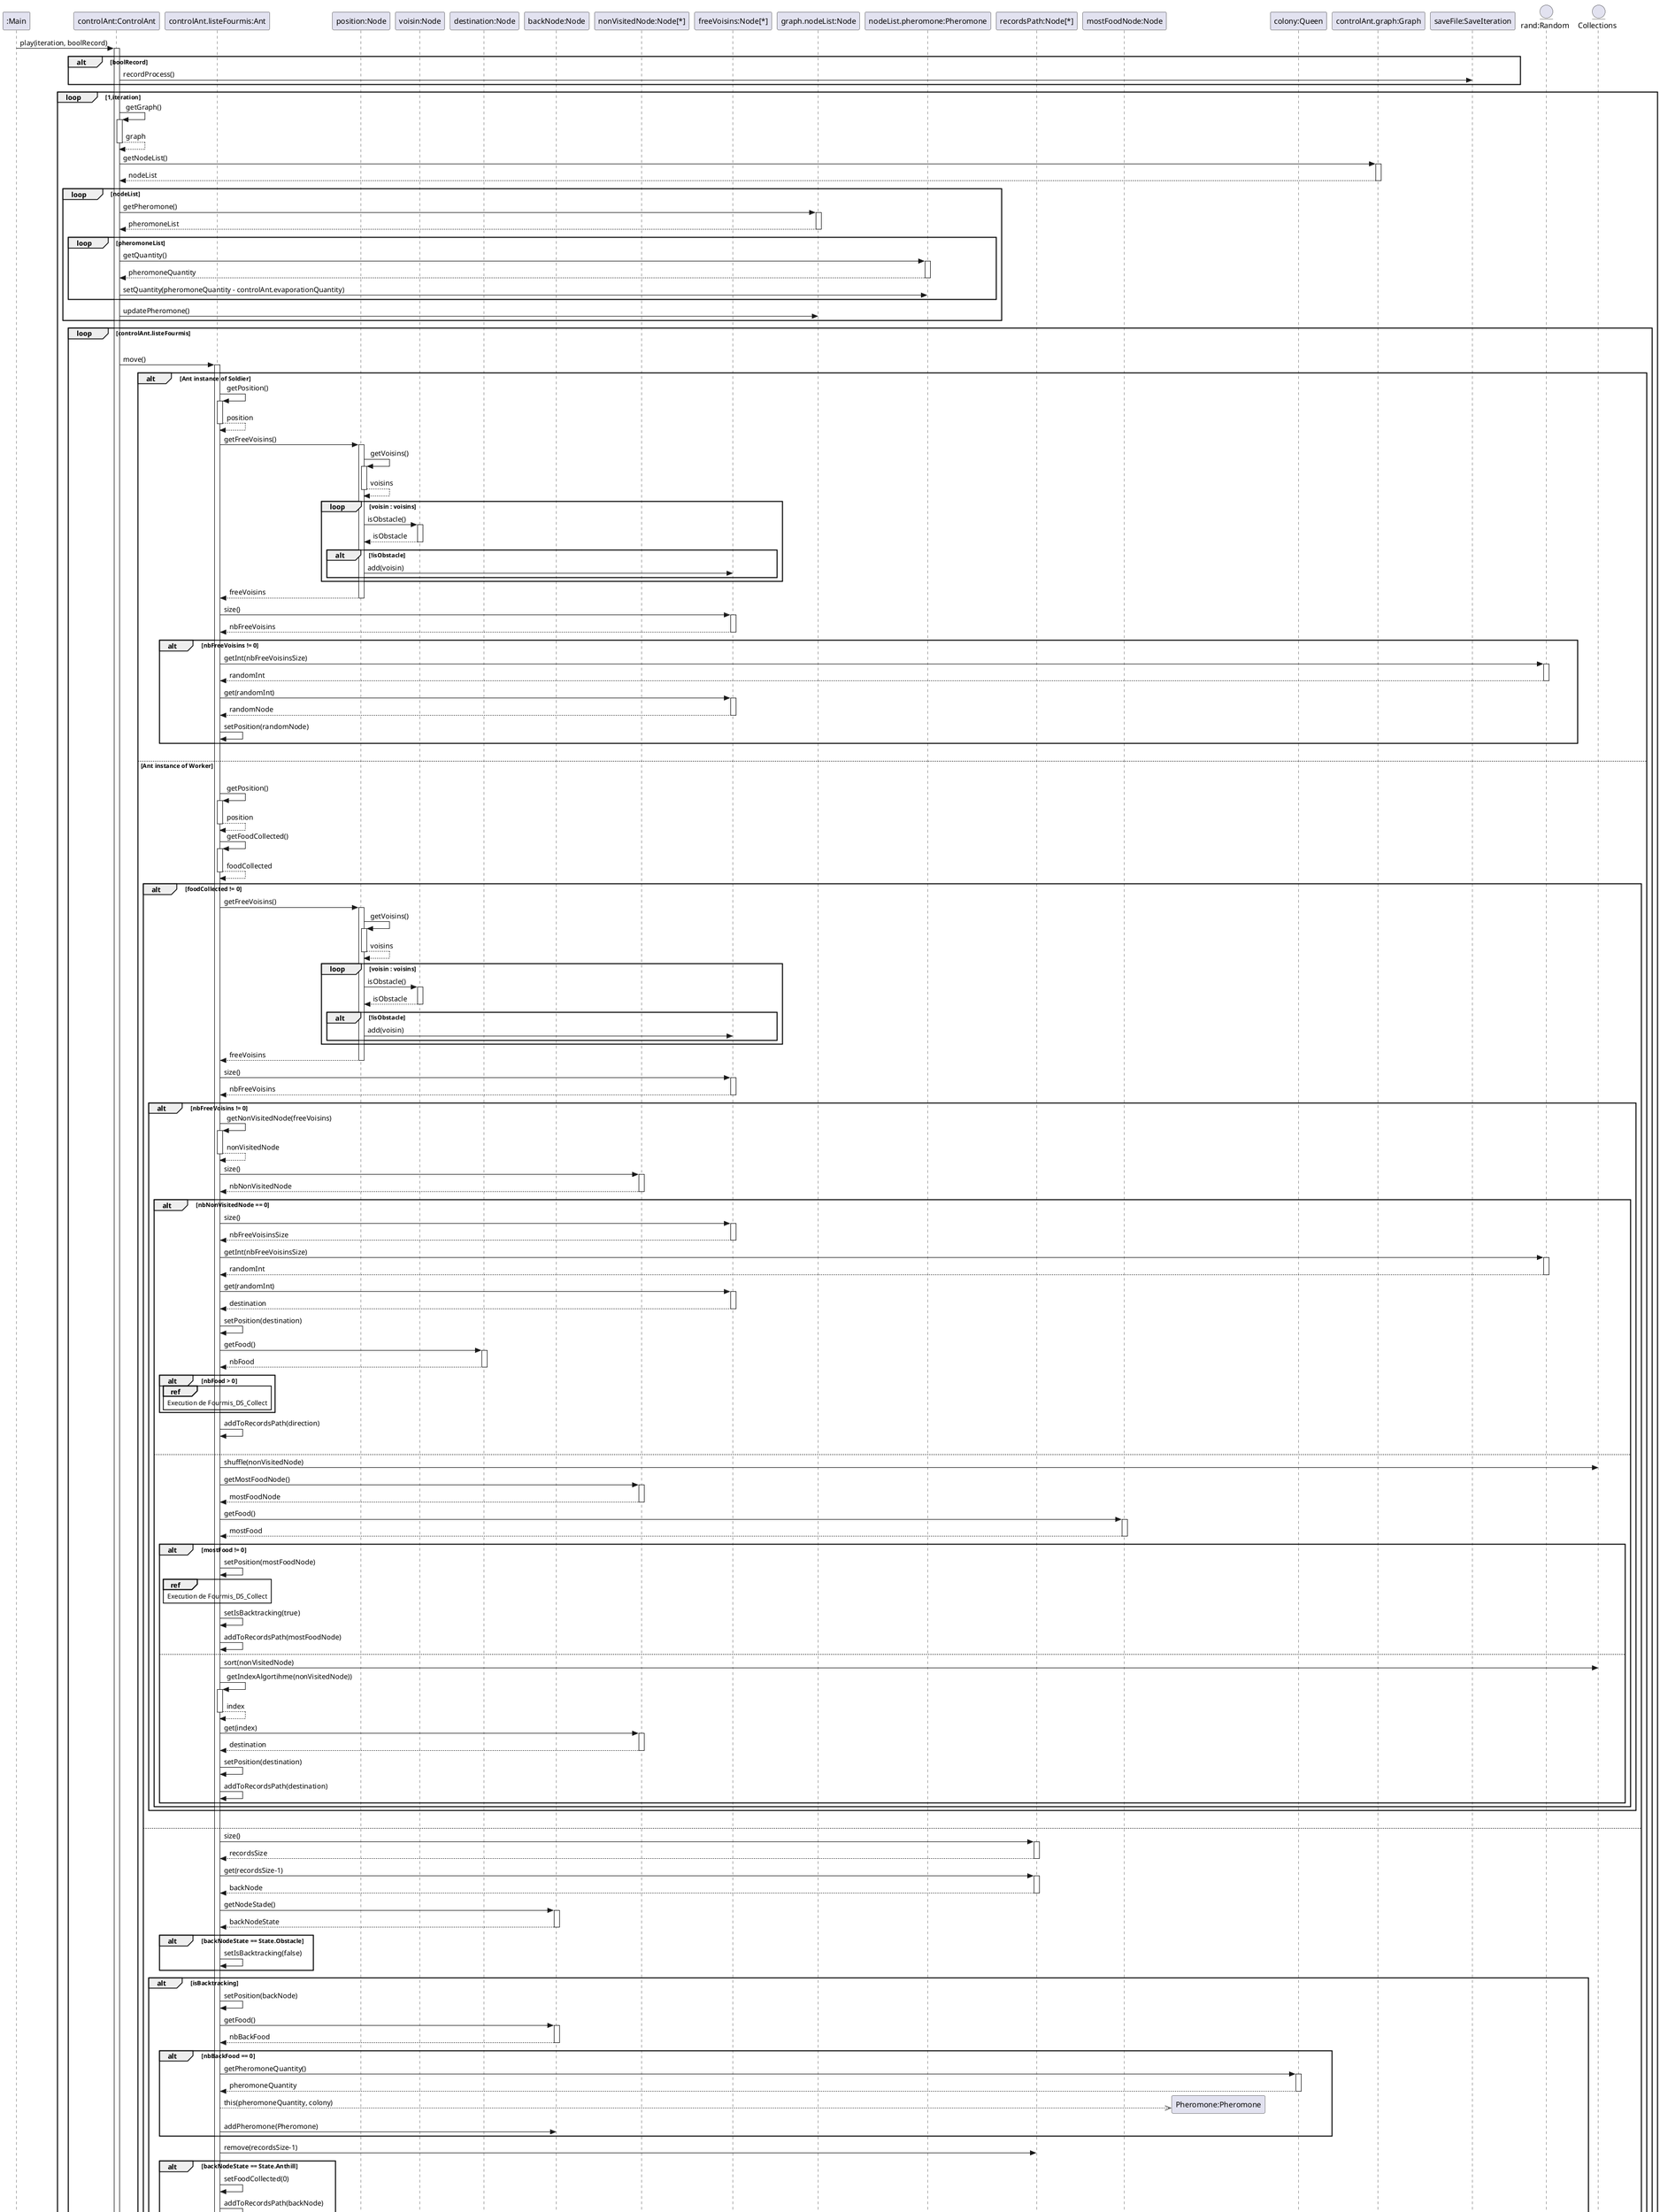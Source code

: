 @startuml
'https://plantuml.com/sequence-diagram
skinparam style strictuml
'autonumber
hide footbox

'title Méthode jouer()
participant ":Main" as main
participant "controlAnt:ControlAnt" as controlAnt
participant "controlAnt.listeFourmis:Ant" as ant
participant "position:Node" as position
participant "voisin:Node" as voisin
participant "destination:Node" as destination
participant "backNode:Node" as backNode
participant "nonVisitedNode:Node[*]" as nonVisitedNode
participant "freeVoisins:Node[*]" as freeVoisins
participant "graph.nodeList:Node" as node
participant "nodeList.pheromone:Pheromone" as pheromones
participant "recordsPath:Node[*]" as recordsPath
participant "mostFoodNode:Node" as mostFoodNode
participant "Pheromone:Pheromone" as pheromone
participant "colony:Queen" as colony
participant "controlAnt.graph:Graph" as graph
participant "saveFile:SaveIteration" as saveFile
entity "rand:Random" as random
entity "Collections" as collections

'Pour le bitset.. prof a dit pas besoin
'participant ":Graphe" as graphe
'participant "bitPlay:BitSet[][]" as bitPlay
'participant "bitPlay[i][j]:BitSet" as bitSet

main -> controlAnt ++ : play(iteration, boolRecord)

    'Si le boolean est a true : enregistrement !
    alt boolRecord
                controlAnt -> saveFile : recordProcess()
    end

    loop 1,iteration

        controlAnt -> controlAnt ++ : getGraph()
        return graph

        controlAnt -> graph ++ : getNodeList()
        return nodeList

        loop nodeList
            controlAnt -> node++: getPheromone()
            return pheromoneList
            loop pheromoneList
                controlAnt -> pheromones ++ : getQuantity()
                return pheromoneQuantity

                controlAnt -> pheromones : setQuantity(pheromoneQuantity - controlAnt.evaporationQuantity)
            end
            controlAnt -> node : updatePheromone()
        end

        loop controlAnt.listeFourmis
        |||
            controlAnt -> ant ++ : move()
            alt Ant instance of Soldier

                ant -> ant  ++ : getPosition()
                return position

                ant -> position ++ : getFreeVoisins()
                    position -> position ++ : getVoisins()
                    return voisins
                    loop voisin : voisins

                    position -> voisin ++ : isObstacle()
                    return isObstacle

                        alt !isObstacle
                            position -> freeVoisins : add(voisin)
                        end
                    end
                return freeVoisins

                ant -> freeVoisins ++ : size()
                return nbFreeVoisins

                alt nbFreeVoisins != 0
                    'nextInt() en Java
                    ant -> random ++ : getInt(nbFreeVoisinsSize)
                    return randomInt

                    ant -> freeVoisins ++ : get(randomInt)
                    return randomNode

                    ant -> ant : setPosition(randomNode)
                end

            |||
            else Ant instance of Worker
            |||
                            ant -> ant  ++ : getPosition()
                            return position
                            ant -> ant ++: getFoodCollected()
                            return foodCollected

                            alt foodCollected != 0
                                ant -> position ++ : getFreeVoisins()
                                    position -> position ++ : getVoisins()
                                    return voisins
                                    loop voisin : voisins

                                    position -> voisin ++ : isObstacle()
                                    return isObstacle

                                        alt !isObstacle
                                            position -> freeVoisins : add(voisin)
                                        end
                                    end
                                return freeVoisins

                                ant -> freeVoisins ++ : size()
                                return nbFreeVoisins






                                alt nbFreeVoisins != 0

                                    ant -> ant ++ : getNonVisitedNode(freeVoisins)
                                    '!!!!!!!!!!!!!!!!!!!!!!!!!!!!!!!!!!!!!!!!!!!!!!
                                    return nonVisitedNode

                                    ant -> nonVisitedNode ++ : size()
                                    return nbNonVisitedNode

                                    alt nbNonVisitedNode == 0
                                        'nextInt() en Java
                                        ant -> freeVoisins ++: size()
                                        return nbFreeVoisinsSize
                                        ant -> random ++ : getInt(nbFreeVoisinsSize)
                                        return randomInt

                                        ant -> freeVoisins ++ : get(randomInt)
                                        return destination

                                        ant -> ant : setPosition(destination)

                                        ant -> destination ++ : getFood()
                                        return nbFood

                                        alt nbFood > 0
                                            ref over ant : Execution de Fourmis_DS_Collect
                                        'fin nbFood >0
                                        end
                                        ant -> ant : addToRecordsPath(direction)

                                    |||
                                    else
                                        ant -> collections : shuffle(nonVisitedNode)
                                        ant -> nonVisitedNode ++ : getMostFoodNode()
                                        return mostFoodNode
                                        ant -> mostFoodNode ++ : getFood()
                                        return mostFood

                                        alt mostFood != 0
                                            ant -> ant : setPosition(mostFoodNode)
                                            ref over ant : Execution de Fourmis_DS_Collect
                                            ant -> ant : setIsBacktracking(true)
                                            ant -> ant : addToRecordsPath(mostFoodNode)
                                        else
                                        'Fin mostFood != 0
                                        'C'est a dire qu'il n'y a aucun noeud
                                            ant -> collections : sort(nonVisitedNode)
                                            ant -> ant ++ : getIndexAlgortihme(nonVisitedNode))
                                            return index
                                            ant -> nonVisitedNode ++ : get(index)
                                            return destination
                                            ant -> ant : setPosition(destination)
                                            ant -> ant : addToRecordsPath(destination)
                                        end
                                    end
                                end

                            |||
                            'Lorsque l'ouvrière a de la nourriture
                            else
                                ant -> recordsPath ++: size()
                                return recordsSize
                                ant -> recordsPath ++ : get(recordsSize-1)
                                return backNode
                                ant -> backNode ++ : getNodeStade()
                                return backNodeState
                                alt backNodeState == State.Obstacle
                                    ant -> ant : setIsBacktracking(false)
                                end

                                alt isBacktracking
                                    ant -> ant : setPosition(backNode)
                                    ant -> backNode ++ : getFood()
                                    return nbBackFood
                                    alt nbBackFood == 0
                                        ant -> colony ++ : getPheromoneQuantity()
                                        return pheromoneQuantity
                                        create pheromone
                                        ant -->> pheromone : this(pheromoneQuantity, colony)
                                        ant -> backNode : addPheromone(Pheromone)
                                    end
                                    ant -> recordsPath : remove(recordsSize-1)

                                    alt backNodeState == State.Anthill
                                        ant -> ant : setFoodCollected(0)
                                        ant -> ant : addToRecordsPath(backNode)
                                    end
                                |||
                                else
                                    ant -> recordsPath : clear()
                                    ant -> ant ++: getFreeVoisins()
                                    return freeVoisins
                                    ant -> freeVoisins ++ : size()
                                    return nbFreeVoisins
                                  alt nbFreeVoisins != 0
                                    ant -> ant ++ : getNonVisitedNode()
                                    return nonVisitedNode

                                    ant -> nonVisitedNode ++ : size()
                                    return nbNonVisitedNode



                                    alt nbNonVisitedNode == 0
                                        ant -> freeVoisins ++: size()
                                        return nbFreeVoisinsSize
                                        ant -> random ++ : getInt(nbFreeVoisinsSize)
                                        return randomInt
                                        ant -> freeVoisins ++ : get(randomInt)
                                        return destination
                                        ant -> ant : setPosition(destination)
                                        ant -> ant : addToRecordsPath(destination)
                                    else
                                        ant -> random ++ : getInt(nbNonVisitedNode)
                                        return randomInt
                                        ant -> nonVisitedNode ++ : get(nbNonVisitedNode)
                                        return destination
                                        ant -> ant : setPosition(destination)
                                        ant -> ant : addToRecordsPath(destination)
                                    end
                                    ant -> destination ++: getFood()
                                    return nbFood
                                    alt nbFood != 0
                                        ant -> colony ++ : getPheromoneQuantity()
                                        return pheromoneQuantity
                                        create pheromone
                                        ant -->> pheromone : this(pheromoneQuantity, colony)
                                        ant -> backNode : addPheromone(Pheromone)
                                    end

                                    alt backNodeState == State.Anthill
                                        ant -> ant : setFoodCollected(0)
                                        ant -> ant : addToRecordsPath(backNode)
                                    end
                                    end
                                end
                            end


            deactivate ant
            end
        end

        alt boolRecord
            controlAnt -> saveFile : recordProcess()
        end
    end
|||
    'controlFourmi -> graphe ++ : getHeight
    'return height
    'controlFourmi -> graphe ++ : getWidth
    'return width

    'create bitPlay
    'controlFourmi -->> bitPlay : instanciate(height, width)
        'loop height
            'loop width
                'create bitSet
                'controlFourmi -->> bitSet : instanciate(7)

                'controlFourmi -> graphe ++ : getNoeud(height,width)
                'return noeud
                'alt noeud.getNoeudState == STATE.ANTHILL
                    'controlFourmi -> bitSet : set(0,true)
                'end
                'alt noeud.getNoeudState == STATE.ANTHILL
                    'controlFourmi -> bitSet : set(0,true)
                'end
            'end
            'return bitPlay
        'end

deactivate controlAnt



@enduml